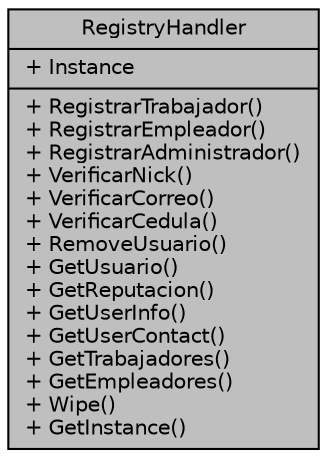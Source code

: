 digraph "RegistryHandler"
{
 // INTERACTIVE_SVG=YES
 // LATEX_PDF_SIZE
  edge [fontname="Helvetica",fontsize="10",labelfontname="Helvetica",labelfontsize="10"];
  node [fontname="Helvetica",fontsize="10",shape=record];
  Node1 [label="{RegistryHandler\n|+ Instance\l|+ RegistrarTrabajador()\l+ RegistrarEmpleador()\l+ RegistrarAdministrador()\l+ VerificarNick()\l+ VerificarCorreo()\l+ VerificarCedula()\l+ RemoveUsuario()\l+ GetUsuario()\l+ GetReputacion()\l+ GetUserInfo()\l+ GetUserContact()\l+ GetTrabajadores()\l+ GetEmpleadores()\l+ Wipe()\l+ GetInstance()\l}",height=0.2,width=0.4,color="black", fillcolor="grey75", style="filled", fontcolor="black",tooltip="Clase para manejar el registro."];
}
